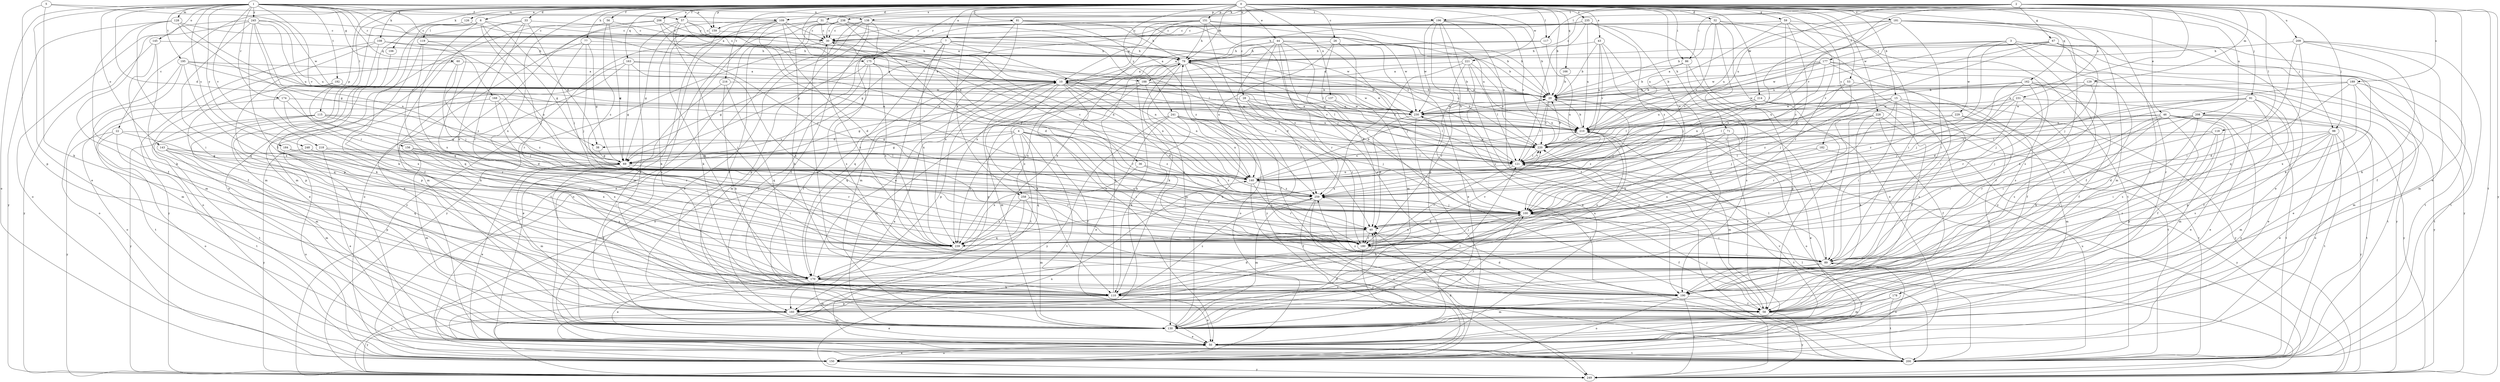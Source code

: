 strict digraph  {
0;
1;
2;
3;
4;
5;
6;
7;
10;
15;
20;
22;
26;
28;
30;
31;
32;
33;
36;
38;
40;
43;
44;
46;
50;
53;
56;
57;
58;
59;
60;
67;
69;
71;
77;
79;
81;
86;
89;
91;
98;
100;
106;
108;
109;
110;
115;
117;
118;
119;
121;
126;
128;
129;
130;
137;
138;
140;
143;
145;
150;
151;
156;
159;
160;
162;
163;
166;
168;
170;
174;
175;
177;
178;
180;
181;
182;
184;
188;
189;
190;
192;
195;
196;
200;
206;
208;
209;
210;
214;
216;
218;
220;
221;
228;
229;
230;
231;
235;
238;
239;
241;
245;
248;
249;
258;
259;
0 -> 6  [label=a];
0 -> 7  [label=a];
0 -> 15  [label=b];
0 -> 20  [label=b];
0 -> 22  [label=c];
0 -> 26  [label=c];
0 -> 28  [label=c];
0 -> 31  [label=d];
0 -> 32  [label=d];
0 -> 33  [label=d];
0 -> 36  [label=d];
0 -> 43  [label=e];
0 -> 44  [label=e];
0 -> 46  [label=e];
0 -> 53  [label=f];
0 -> 56  [label=f];
0 -> 57  [label=f];
0 -> 59  [label=g];
0 -> 71  [label=h];
0 -> 77  [label=h];
0 -> 79  [label=h];
0 -> 81  [label=i];
0 -> 86  [label=i];
0 -> 91  [label=j];
0 -> 98  [label=j];
0 -> 106  [label=k];
0 -> 108  [label=k];
0 -> 115  [label=l];
0 -> 117  [label=l];
0 -> 126  [label=m];
0 -> 137  [label=n];
0 -> 151  [label=p];
0 -> 156  [label=p];
0 -> 159  [label=p];
0 -> 162  [label=q];
0 -> 163  [label=q];
0 -> 166  [label=q];
0 -> 181  [label=s];
0 -> 182  [label=s];
0 -> 206  [label=u];
0 -> 208  [label=u];
0 -> 214  [label=v];
0 -> 216  [label=v];
0 -> 221  [label=w];
0 -> 228  [label=w];
0 -> 231  [label=x];
0 -> 235  [label=x];
0 -> 238  [label=x];
0 -> 239  [label=x];
0 -> 241  [label=y];
0 -> 258  [label=z];
1 -> 10  [label=a];
1 -> 38  [label=d];
1 -> 50  [label=e];
1 -> 57  [label=f];
1 -> 60  [label=g];
1 -> 128  [label=m];
1 -> 138  [label=n];
1 -> 143  [label=o];
1 -> 145  [label=o];
1 -> 150  [label=o];
1 -> 159  [label=p];
1 -> 168  [label=q];
1 -> 174  [label=r];
1 -> 175  [label=r];
1 -> 184  [label=s];
1 -> 188  [label=s];
1 -> 192  [label=t];
1 -> 195  [label=t];
1 -> 196  [label=t];
1 -> 218  [label=v];
1 -> 220  [label=v];
1 -> 245  [label=y];
1 -> 248  [label=y];
2 -> 50  [label=e];
2 -> 67  [label=g];
2 -> 86  [label=i];
2 -> 98  [label=j];
2 -> 109  [label=k];
2 -> 117  [label=l];
2 -> 118  [label=l];
2 -> 129  [label=m];
2 -> 138  [label=n];
2 -> 140  [label=n];
2 -> 159  [label=p];
2 -> 175  [label=r];
2 -> 188  [label=s];
2 -> 189  [label=s];
2 -> 196  [label=t];
2 -> 200  [label=t];
2 -> 209  [label=u];
2 -> 210  [label=u];
2 -> 220  [label=v];
2 -> 249  [label=y];
3 -> 58  [label=f];
3 -> 100  [label=j];
3 -> 177  [label=r];
3 -> 178  [label=r];
3 -> 190  [label=s];
3 -> 229  [label=w];
3 -> 230  [label=w];
3 -> 249  [label=y];
4 -> 38  [label=d];
4 -> 58  [label=f];
4 -> 69  [label=g];
4 -> 89  [label=i];
4 -> 170  [label=q];
4 -> 180  [label=r];
4 -> 200  [label=t];
4 -> 239  [label=x];
4 -> 258  [label=z];
4 -> 259  [label=z];
5 -> 109  [label=k];
5 -> 110  [label=k];
5 -> 160  [label=p];
5 -> 230  [label=w];
6 -> 30  [label=c];
6 -> 38  [label=d];
6 -> 69  [label=g];
6 -> 100  [label=j];
6 -> 110  [label=k];
6 -> 119  [label=l];
6 -> 160  [label=p];
6 -> 170  [label=q];
7 -> 20  [label=b];
7 -> 79  [label=h];
7 -> 130  [label=m];
7 -> 140  [label=n];
7 -> 170  [label=q];
7 -> 190  [label=s];
7 -> 239  [label=x];
10 -> 20  [label=b];
10 -> 40  [label=d];
10 -> 110  [label=k];
10 -> 130  [label=m];
10 -> 140  [label=n];
10 -> 150  [label=o];
10 -> 160  [label=p];
10 -> 170  [label=q];
10 -> 180  [label=r];
10 -> 220  [label=v];
10 -> 230  [label=w];
15 -> 89  [label=i];
15 -> 180  [label=r];
15 -> 190  [label=s];
15 -> 210  [label=u];
15 -> 230  [label=w];
15 -> 249  [label=y];
15 -> 259  [label=z];
20 -> 10  [label=a];
20 -> 89  [label=i];
20 -> 100  [label=j];
20 -> 121  [label=l];
20 -> 220  [label=v];
20 -> 230  [label=w];
22 -> 150  [label=o];
22 -> 180  [label=r];
22 -> 200  [label=t];
22 -> 220  [label=v];
22 -> 249  [label=y];
26 -> 40  [label=d];
26 -> 50  [label=e];
26 -> 79  [label=h];
26 -> 130  [label=m];
26 -> 140  [label=n];
28 -> 69  [label=g];
28 -> 180  [label=r];
28 -> 210  [label=u];
28 -> 230  [label=w];
28 -> 259  [label=z];
30 -> 79  [label=h];
30 -> 140  [label=n];
30 -> 239  [label=x];
30 -> 249  [label=y];
31 -> 30  [label=c];
31 -> 121  [label=l];
31 -> 200  [label=t];
31 -> 249  [label=y];
32 -> 20  [label=b];
32 -> 30  [label=c];
32 -> 150  [label=o];
32 -> 180  [label=r];
32 -> 200  [label=t];
32 -> 220  [label=v];
32 -> 249  [label=y];
33 -> 30  [label=c];
33 -> 50  [label=e];
33 -> 58  [label=f];
33 -> 100  [label=j];
33 -> 180  [label=r];
33 -> 239  [label=x];
36 -> 140  [label=n];
36 -> 239  [label=x];
36 -> 259  [label=z];
38 -> 69  [label=g];
40 -> 180  [label=r];
40 -> 239  [label=x];
43 -> 20  [label=b];
43 -> 79  [label=h];
43 -> 100  [label=j];
43 -> 110  [label=k];
43 -> 210  [label=u];
43 -> 220  [label=v];
44 -> 10  [label=a];
44 -> 79  [label=h];
44 -> 100  [label=j];
44 -> 180  [label=r];
44 -> 190  [label=s];
44 -> 200  [label=t];
44 -> 210  [label=u];
44 -> 249  [label=y];
44 -> 259  [label=z];
46 -> 50  [label=e];
46 -> 58  [label=f];
46 -> 89  [label=i];
46 -> 110  [label=k];
46 -> 121  [label=l];
46 -> 130  [label=m];
46 -> 150  [label=o];
46 -> 180  [label=r];
46 -> 200  [label=t];
46 -> 210  [label=u];
50 -> 150  [label=o];
50 -> 200  [label=t];
50 -> 220  [label=v];
53 -> 20  [label=b];
53 -> 58  [label=f];
53 -> 100  [label=j];
53 -> 140  [label=n];
56 -> 30  [label=c];
56 -> 69  [label=g];
56 -> 130  [label=m];
56 -> 259  [label=z];
57 -> 20  [label=b];
57 -> 30  [label=c];
57 -> 58  [label=f];
57 -> 89  [label=i];
57 -> 100  [label=j];
57 -> 140  [label=n];
57 -> 150  [label=o];
57 -> 220  [label=v];
58 -> 100  [label=j];
58 -> 249  [label=y];
59 -> 30  [label=c];
59 -> 89  [label=i];
59 -> 100  [label=j];
59 -> 180  [label=r];
59 -> 210  [label=u];
59 -> 259  [label=z];
60 -> 10  [label=a];
60 -> 100  [label=j];
60 -> 170  [label=q];
60 -> 259  [label=z];
67 -> 58  [label=f];
67 -> 79  [label=h];
67 -> 100  [label=j];
67 -> 110  [label=k];
67 -> 121  [label=l];
67 -> 200  [label=t];
67 -> 210  [label=u];
67 -> 220  [label=v];
67 -> 230  [label=w];
69 -> 50  [label=e];
69 -> 58  [label=f];
69 -> 89  [label=i];
69 -> 130  [label=m];
69 -> 180  [label=r];
69 -> 259  [label=z];
71 -> 50  [label=e];
71 -> 58  [label=f];
71 -> 220  [label=v];
71 -> 239  [label=x];
71 -> 259  [label=z];
77 -> 50  [label=e];
77 -> 69  [label=g];
77 -> 79  [label=h];
77 -> 100  [label=j];
77 -> 180  [label=r];
79 -> 10  [label=a];
79 -> 58  [label=f];
79 -> 110  [label=k];
79 -> 121  [label=l];
79 -> 130  [label=m];
79 -> 150  [label=o];
79 -> 210  [label=u];
79 -> 239  [label=x];
81 -> 30  [label=c];
81 -> 79  [label=h];
81 -> 130  [label=m];
81 -> 220  [label=v];
81 -> 239  [label=x];
81 -> 259  [label=z];
86 -> 10  [label=a];
86 -> 20  [label=b];
86 -> 160  [label=p];
86 -> 190  [label=s];
89 -> 121  [label=l];
89 -> 150  [label=o];
89 -> 160  [label=p];
89 -> 170  [label=q];
91 -> 50  [label=e];
91 -> 58  [label=f];
91 -> 100  [label=j];
91 -> 160  [label=p];
91 -> 190  [label=s];
91 -> 230  [label=w];
91 -> 259  [label=z];
98 -> 40  [label=d];
98 -> 50  [label=e];
98 -> 89  [label=i];
98 -> 130  [label=m];
98 -> 190  [label=s];
98 -> 200  [label=t];
98 -> 220  [label=v];
98 -> 249  [label=y];
100 -> 40  [label=d];
100 -> 58  [label=f];
100 -> 89  [label=i];
100 -> 110  [label=k];
100 -> 130  [label=m];
100 -> 239  [label=x];
106 -> 110  [label=k];
108 -> 10  [label=a];
108 -> 79  [label=h];
108 -> 140  [label=n];
108 -> 150  [label=o];
108 -> 160  [label=p];
108 -> 249  [label=y];
109 -> 30  [label=c];
109 -> 40  [label=d];
109 -> 69  [label=g];
109 -> 100  [label=j];
109 -> 110  [label=k];
109 -> 130  [label=m];
109 -> 140  [label=n];
109 -> 160  [label=p];
110 -> 40  [label=d];
110 -> 50  [label=e];
110 -> 79  [label=h];
110 -> 160  [label=p];
110 -> 210  [label=u];
110 -> 259  [label=z];
115 -> 69  [label=g];
115 -> 130  [label=m];
115 -> 180  [label=r];
115 -> 200  [label=t];
115 -> 210  [label=u];
115 -> 249  [label=y];
117 -> 10  [label=a];
117 -> 79  [label=h];
117 -> 140  [label=n];
118 -> 160  [label=p];
118 -> 180  [label=r];
118 -> 190  [label=s];
118 -> 220  [label=v];
119 -> 79  [label=h];
119 -> 160  [label=p];
119 -> 170  [label=q];
119 -> 239  [label=x];
121 -> 140  [label=n];
121 -> 180  [label=r];
121 -> 200  [label=t];
121 -> 220  [label=v];
121 -> 230  [label=w];
126 -> 30  [label=c];
126 -> 130  [label=m];
128 -> 30  [label=c];
128 -> 69  [label=g];
128 -> 89  [label=i];
128 -> 110  [label=k];
128 -> 210  [label=u];
128 -> 249  [label=y];
129 -> 20  [label=b];
129 -> 100  [label=j];
129 -> 230  [label=w];
129 -> 239  [label=x];
129 -> 249  [label=y];
130 -> 40  [label=d];
130 -> 50  [label=e];
130 -> 79  [label=h];
130 -> 100  [label=j];
130 -> 121  [label=l];
137 -> 121  [label=l];
137 -> 130  [label=m];
137 -> 230  [label=w];
138 -> 30  [label=c];
138 -> 50  [label=e];
138 -> 58  [label=f];
138 -> 121  [label=l];
138 -> 150  [label=o];
138 -> 160  [label=p];
138 -> 190  [label=s];
140 -> 20  [label=b];
140 -> 30  [label=c];
140 -> 58  [label=f];
140 -> 180  [label=r];
140 -> 210  [label=u];
140 -> 259  [label=z];
143 -> 69  [label=g];
143 -> 121  [label=l];
143 -> 130  [label=m];
143 -> 160  [label=p];
143 -> 170  [label=q];
145 -> 58  [label=f];
145 -> 79  [label=h];
145 -> 130  [label=m];
145 -> 249  [label=y];
150 -> 40  [label=d];
150 -> 50  [label=e];
150 -> 249  [label=y];
151 -> 10  [label=a];
151 -> 20  [label=b];
151 -> 30  [label=c];
151 -> 40  [label=d];
151 -> 50  [label=e];
151 -> 69  [label=g];
151 -> 79  [label=h];
151 -> 100  [label=j];
151 -> 230  [label=w];
151 -> 239  [label=x];
156 -> 121  [label=l];
156 -> 130  [label=m];
156 -> 180  [label=r];
156 -> 190  [label=s];
159 -> 110  [label=k];
159 -> 170  [label=q];
159 -> 230  [label=w];
160 -> 50  [label=e];
160 -> 79  [label=h];
160 -> 130  [label=m];
160 -> 249  [label=y];
162 -> 20  [label=b];
162 -> 40  [label=d];
162 -> 50  [label=e];
162 -> 58  [label=f];
162 -> 100  [label=j];
162 -> 121  [label=l];
162 -> 180  [label=r];
162 -> 200  [label=t];
163 -> 10  [label=a];
163 -> 20  [label=b];
163 -> 69  [label=g];
163 -> 110  [label=k];
163 -> 200  [label=t];
163 -> 239  [label=x];
166 -> 20  [label=b];
168 -> 100  [label=j];
168 -> 200  [label=t];
168 -> 230  [label=w];
168 -> 259  [label=z];
170 -> 10  [label=a];
170 -> 50  [label=e];
170 -> 110  [label=k];
170 -> 130  [label=m];
170 -> 190  [label=s];
170 -> 210  [label=u];
170 -> 249  [label=y];
174 -> 40  [label=d];
174 -> 150  [label=o];
174 -> 180  [label=r];
174 -> 230  [label=w];
175 -> 10  [label=a];
175 -> 58  [label=f];
175 -> 69  [label=g];
175 -> 160  [label=p];
175 -> 230  [label=w];
175 -> 239  [label=x];
177 -> 10  [label=a];
177 -> 20  [label=b];
177 -> 89  [label=i];
177 -> 140  [label=n];
177 -> 190  [label=s];
177 -> 220  [label=v];
177 -> 230  [label=w];
177 -> 249  [label=y];
178 -> 58  [label=f];
178 -> 130  [label=m];
178 -> 200  [label=t];
180 -> 89  [label=i];
180 -> 100  [label=j];
180 -> 150  [label=o];
180 -> 220  [label=v];
181 -> 30  [label=c];
181 -> 50  [label=e];
181 -> 58  [label=f];
181 -> 89  [label=i];
181 -> 121  [label=l];
181 -> 130  [label=m];
181 -> 140  [label=n];
181 -> 190  [label=s];
181 -> 210  [label=u];
182 -> 121  [label=l];
182 -> 239  [label=x];
182 -> 249  [label=y];
184 -> 121  [label=l];
184 -> 150  [label=o];
184 -> 239  [label=x];
188 -> 20  [label=b];
188 -> 140  [label=n];
188 -> 160  [label=p];
188 -> 200  [label=t];
188 -> 210  [label=u];
189 -> 20  [label=b];
189 -> 40  [label=d];
189 -> 130  [label=m];
189 -> 200  [label=t];
189 -> 239  [label=x];
189 -> 259  [label=z];
190 -> 30  [label=c];
190 -> 40  [label=d];
190 -> 58  [label=f];
190 -> 130  [label=m];
190 -> 150  [label=o];
190 -> 249  [label=y];
190 -> 259  [label=z];
192 -> 20  [label=b];
192 -> 190  [label=s];
192 -> 230  [label=w];
192 -> 239  [label=x];
195 -> 10  [label=a];
195 -> 130  [label=m];
195 -> 150  [label=o];
195 -> 210  [label=u];
195 -> 230  [label=w];
195 -> 239  [label=x];
196 -> 20  [label=b];
196 -> 30  [label=c];
196 -> 58  [label=f];
196 -> 69  [label=g];
196 -> 160  [label=p];
196 -> 190  [label=s];
196 -> 220  [label=v];
196 -> 230  [label=w];
196 -> 249  [label=y];
200 -> 10  [label=a];
200 -> 121  [label=l];
200 -> 210  [label=u];
200 -> 259  [label=z];
206 -> 30  [label=c];
206 -> 50  [label=e];
206 -> 79  [label=h];
206 -> 100  [label=j];
206 -> 130  [label=m];
208 -> 50  [label=e];
208 -> 89  [label=i];
208 -> 100  [label=j];
208 -> 121  [label=l];
208 -> 150  [label=o];
208 -> 190  [label=s];
208 -> 200  [label=t];
208 -> 210  [label=u];
209 -> 79  [label=h];
209 -> 89  [label=i];
209 -> 110  [label=k];
209 -> 130  [label=m];
209 -> 170  [label=q];
209 -> 200  [label=t];
210 -> 10  [label=a];
210 -> 20  [label=b];
210 -> 130  [label=m];
210 -> 150  [label=o];
210 -> 220  [label=v];
210 -> 239  [label=x];
214 -> 50  [label=e];
214 -> 58  [label=f];
214 -> 121  [label=l];
214 -> 200  [label=t];
214 -> 210  [label=u];
214 -> 230  [label=w];
216 -> 20  [label=b];
216 -> 50  [label=e];
216 -> 110  [label=k];
216 -> 170  [label=q];
218 -> 50  [label=e];
218 -> 121  [label=l];
218 -> 239  [label=x];
220 -> 20  [label=b];
220 -> 79  [label=h];
220 -> 121  [label=l];
221 -> 10  [label=a];
221 -> 50  [label=e];
221 -> 121  [label=l];
221 -> 180  [label=r];
221 -> 220  [label=v];
221 -> 259  [label=z];
228 -> 58  [label=f];
228 -> 89  [label=i];
228 -> 110  [label=k];
228 -> 180  [label=r];
228 -> 200  [label=t];
228 -> 210  [label=u];
229 -> 89  [label=i];
229 -> 100  [label=j];
229 -> 130  [label=m];
229 -> 210  [label=u];
230 -> 20  [label=b];
230 -> 40  [label=d];
230 -> 150  [label=o];
230 -> 200  [label=t];
230 -> 210  [label=u];
231 -> 100  [label=j];
231 -> 121  [label=l];
231 -> 190  [label=s];
231 -> 230  [label=w];
231 -> 239  [label=x];
231 -> 249  [label=y];
235 -> 30  [label=c];
235 -> 58  [label=f];
235 -> 79  [label=h];
235 -> 100  [label=j];
235 -> 121  [label=l];
235 -> 210  [label=u];
235 -> 259  [label=z];
238 -> 10  [label=a];
238 -> 30  [label=c];
238 -> 40  [label=d];
238 -> 50  [label=e];
238 -> 58  [label=f];
238 -> 110  [label=k];
238 -> 210  [label=u];
239 -> 79  [label=h];
241 -> 50  [label=e];
241 -> 69  [label=g];
241 -> 100  [label=j];
241 -> 110  [label=k];
241 -> 121  [label=l];
241 -> 140  [label=n];
241 -> 190  [label=s];
241 -> 210  [label=u];
241 -> 220  [label=v];
241 -> 249  [label=y];
245 -> 30  [label=c];
245 -> 58  [label=f];
245 -> 89  [label=i];
245 -> 140  [label=n];
245 -> 150  [label=o];
245 -> 170  [label=q];
245 -> 180  [label=r];
245 -> 210  [label=u];
245 -> 220  [label=v];
248 -> 89  [label=i];
248 -> 121  [label=l];
248 -> 249  [label=y];
249 -> 89  [label=i];
249 -> 140  [label=n];
258 -> 100  [label=j];
258 -> 130  [label=m];
258 -> 170  [label=q];
258 -> 180  [label=r];
258 -> 239  [label=x];
259 -> 100  [label=j];
259 -> 130  [label=m];
259 -> 200  [label=t];
259 -> 249  [label=y];
}
